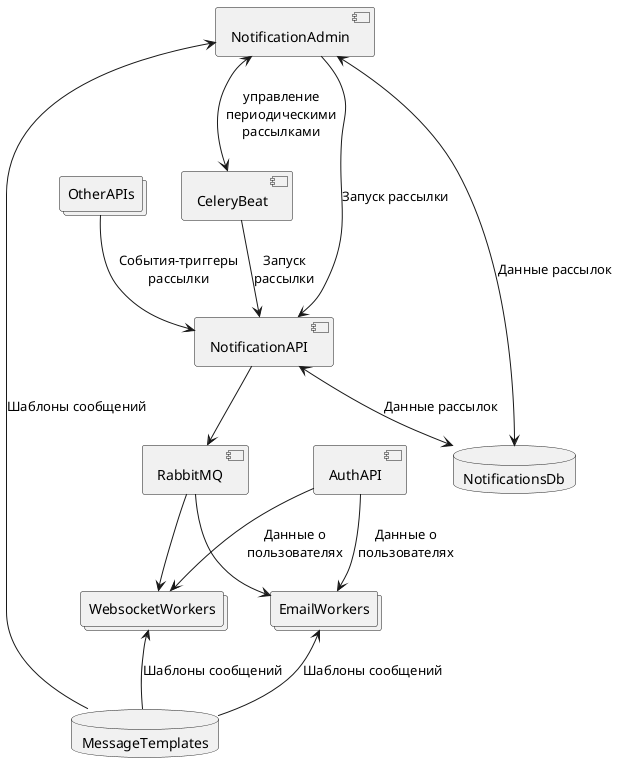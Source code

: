 @startuml
'!theme vibrant

collections OtherAPIs
component CeleryBeat
component NotificationAPI
component NotificationAdmin
component RabbitMQ
component AuthAPI
collections EmailWorkers
collections WebsocketWorkers

database NotificationsDb
database MessageTemplates


OtherAPIs -down-> NotificationAPI: События-триггеры\nрассылки
CeleryBeat --> NotificationAPI: Запуск\nрассылки
NotificationAPI -down-> RabbitMQ
RabbitMQ -down-> EmailWorkers
RabbitMQ -down-> WebsocketWorkers
NotificationAdmin -down-> NotificationAPI: Запуск рассылки
NotificationAdmin <-down-> CeleryBeat: управление\nпериодическими\nрассылками
AuthAPI --> EmailWorkers: Данные о\nпользователях
AuthAPI --> WebsocketWorkers: Данные о\nпользователях

EmailWorkers <-- MessageTemplates: Шаблоны сообщений
WebsocketWorkers <-- MessageTemplates: Шаблоны сообщений
NotificationAdmin <-- MessageTemplates: Шаблоны сообщений
NotificationAPI <--> NotificationsDb: Данные рассылок
NotificationAdmin <--> NotificationsDb: Данные рассылок
@enduml